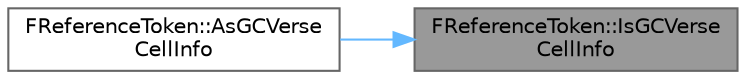 digraph "FReferenceToken::IsGCVerseCellInfo"
{
 // INTERACTIVE_SVG=YES
 // LATEX_PDF_SIZE
  bgcolor="transparent";
  edge [fontname=Helvetica,fontsize=10,labelfontname=Helvetica,labelfontsize=10];
  node [fontname=Helvetica,fontsize=10,shape=box,height=0.2,width=0.4];
  rankdir="RL";
  Node1 [id="Node000001",label="FReferenceToken::IsGCVerse\lCellInfo",height=0.2,width=0.4,color="gray40", fillcolor="grey60", style="filled", fontcolor="black",tooltip=" "];
  Node1 -> Node2 [id="edge1_Node000001_Node000002",dir="back",color="steelblue1",style="solid",tooltip=" "];
  Node2 [id="Node000002",label="FReferenceToken::AsGCVerse\lCellInfo",height=0.2,width=0.4,color="grey40", fillcolor="white", style="filled",URL="$de/dbb/structFReferenceToken.html#a386a8f8fce48c37d25c1824918dabb75",tooltip=" "];
}
